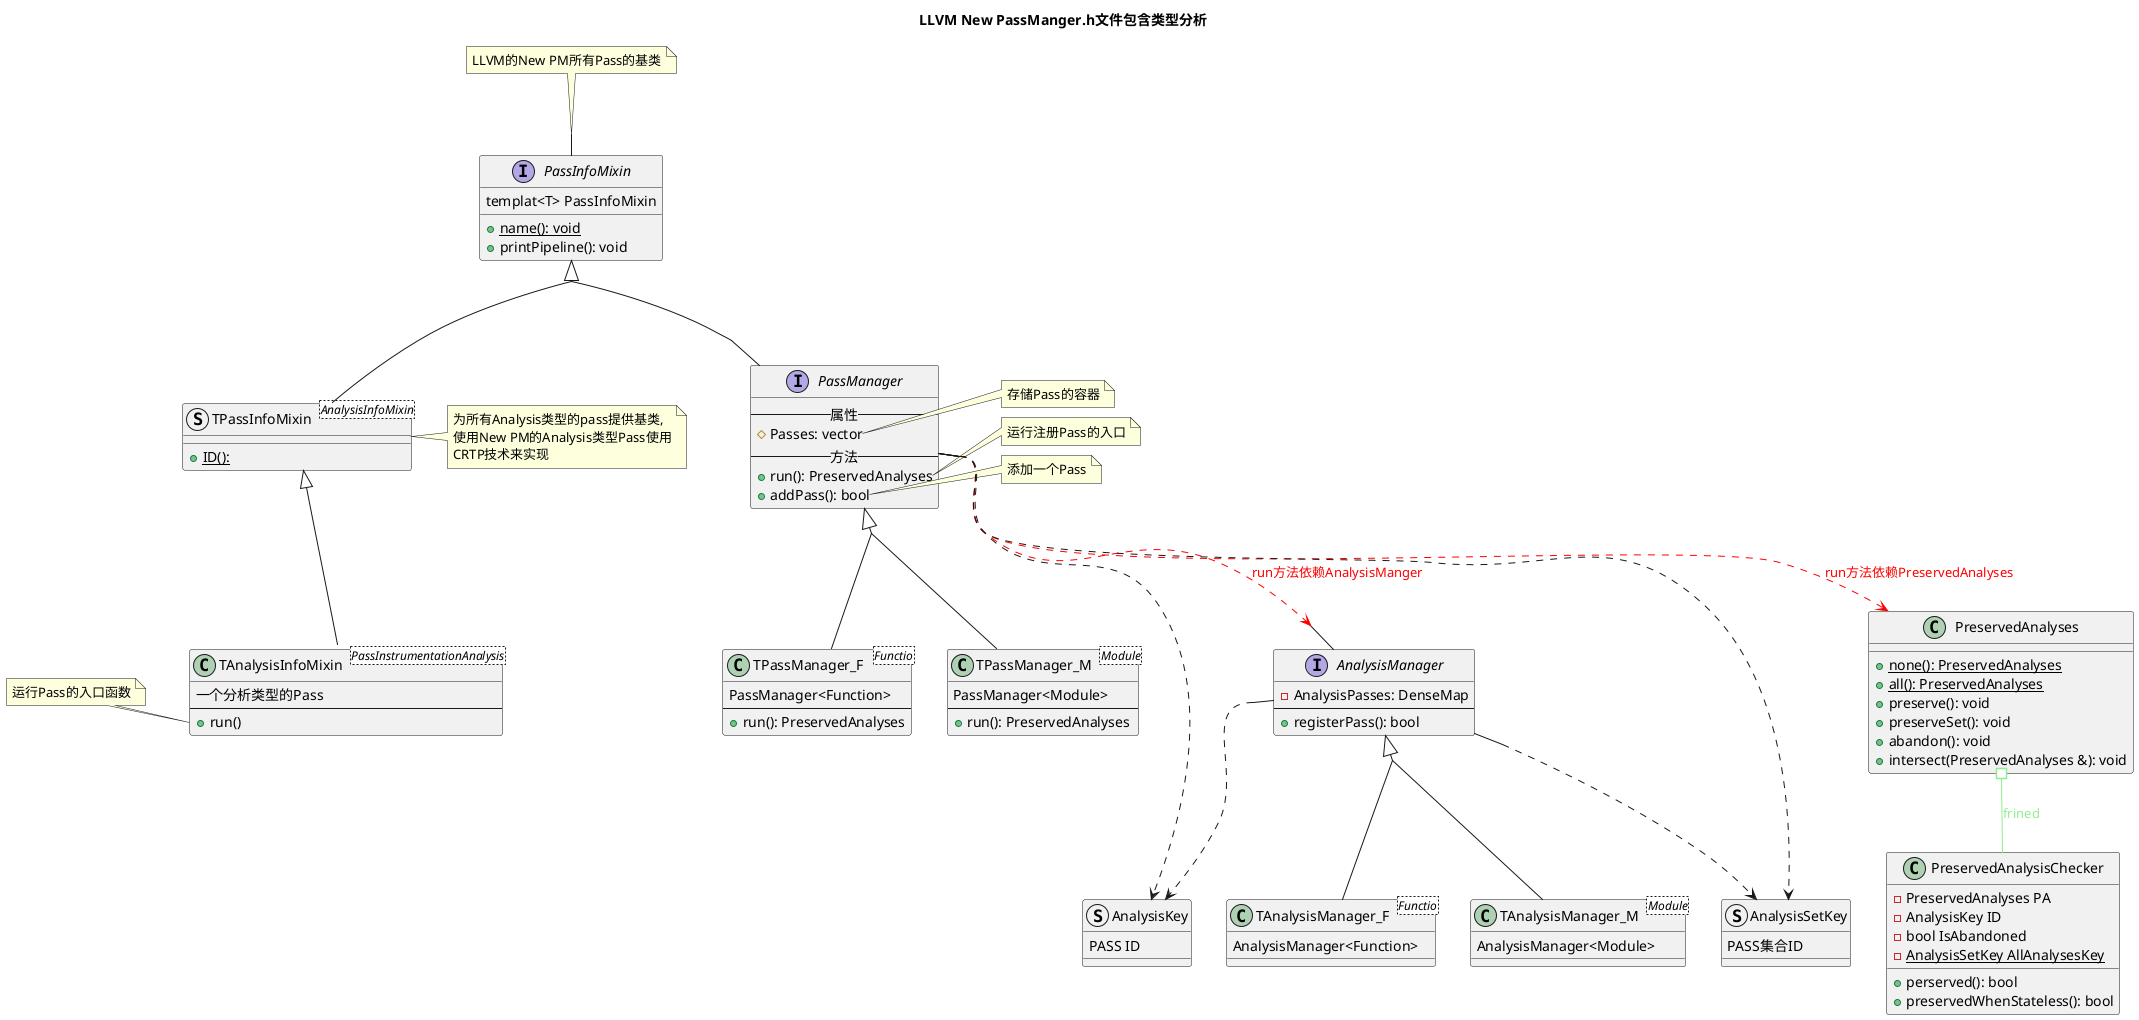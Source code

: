 @startuml

title "LLVM New PassManger.h文件包含类型分析"

top to bottom direction

skinparam groupInheritance 2

' **********
' 类定义
' **********
struct AnalysisKey{
PASS ID
}

struct AnalysisSetKey {
PASS集合ID
}

' together {

'   class AllAnalysesOn {
'     {static} +ID(): AnalysisKey
'     {static} -SetKey
'   }

'   class CFGAnalyses {
'     {static} + ID(): AnalysisKey
'     {static} - SetKey
'   }

' }

together {

  class PreservedAnalyses {
    {static} +none(): PreservedAnalyses
    {static} +all(): PreservedAnalyses
    +preserve(): void
    +preserveSet(): void
    +abandon(): void
    +intersect(PreservedAnalyses &): void
  }

  class PreservedAnalysisChecker {
    - PreservedAnalyses PA
    - AnalysisKey ID
    - bool IsAbandoned
    + perserved(): bool
    + preservedWhenStateless(): bool
    {static} - AnalysisSetKey AllAnalysesKey
  }
}

together {
  Interface AnalysisManager {
    - AnalysisPasses: DenseMap
    ----
    + registerPass(): bool
  }

  ' note left of AnalysisManager::AnalysisPasses
  '   以Analysis::ID为key, 存贮Analysis类型的Pass
  ' end note

  ' note left of AnalysisManager::registerPass
  '   注册Analysis类型的Pass到AnalysisPasses中
  ' end note


  class TAnalysisManager_F<Functio> {
    AnalysisManager<Function>

  }

  class TAnalysisManager_M<Module> {
    AnalysisManager<Module>

  }

}

together {


  Interface PassInfoMixin {
    templat<T> PassInfoMixin
    {static} +name(): void
    + printPipeline(): void
  }

  struct TPassInfoMixin<AnalysisInfoMixin> {
    {static} + ID():
  }

  note left of TPassInfoMixin
    为所有Analysis类型的pass提供基类,
    使用New PM的Analysis类型Pass使用
    CRTP技术来实现
  end note

  class TAnalysisInfoMixin<PassInstrumentationAnalysis> {
    一个分析类型的Pass
    ---
    + run()
  }



  together {
    Interface PassManager {
    --属性--
      # Passes: vector
    --方法--
      + run(): PreservedAnalyses
      + addPass(): bool
    }

    note right of PassManager::Passes
      存储Pass的容器
    end note

    note right of PassManager::run
      运行注册Pass的入口
    end note

    note right of PassManager::addPass
      添加一个Pass
    end note

    class TPassManager_F<Functio> {
      PassManager<Function>
      ----
      + run(): PreservedAnalyses
    }

    class TPassManager_M<Module> {
      PassManager<Module>
      ----
      + run(): PreservedAnalyses
    }
  }

}




' **********
' 类关系
' **********

' PassManager关系
PassManager                       <|.down.                TPassManager_F
PassManager                       <|.down.                TPassManager_M

PassManager::run                  ..>                     AnalysisManager #line:red;text:red  : run方法依赖AnalysisManger
PassManager::run                  ..>                     PreservedAnalyses #line:red;text:red  : run方法依赖PreservedAnalyses
PassManager::run                  ..>                     AnalysisKey
PassManager::run                  ..>                     AnalysisSetKey


' PreservedAnalyses关系
PreservedAnalyses                 #--                     PreservedAnalysisChecker #line:lightGreen;text:lightGreen : frined


' AnalysisManager关系
AnalysisManager                   <|.down.                TAnalysisManager_F
AnalysisManager                   <|.down.                TAnalysisManager_M
AnalysisManager::registerPass     ..>                     AnalysisKey
AnalysisManager                   ..>                     AnalysisSetKey

' PassInfoMixin关系
PassInfoMixin                     <|-down-                TPassInfoMixin
PassInfoMixin                     <|-down-                PassManager

' AnalysisInfoMixin关系
TPassInfoMixin                    <|-down-                TAnalysisInfoMixin

' **********
' 注释
' **********
note "LLVM的New PM所有Pass的基类" as note_PassInfoMixin

' note "LLVM中存储Pass的容器" as note_passmanager_passes

' note "LLVM中新Pass Manager执行Pass的入口" as note_passmanager_run

note "运行Pass的入口函数" as note_passinstrumentation_run


' **********
' 注释
' **********
PassInfoMixin                   .up.                    note_PassInfoMixin

' PassManager::Passes             ...                  note_passmanager_passes

' PassManager::run                ...                  note_passmanager_run

TAnalysisInfoMixin::run              .left.                     note_passinstrumentation_run

@enduml